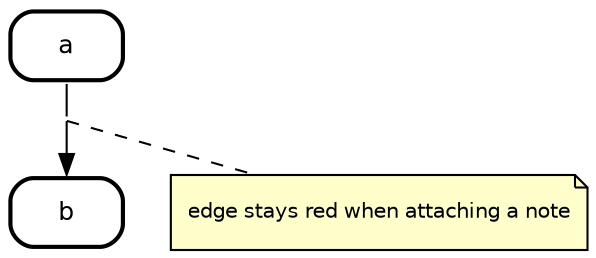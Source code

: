 digraph "state transitions" {
  fontname="Helvetica" fontsize=12 penwidth=2.0 splines=true ordering=out compound=true overlap=scale nodesep=0.3 ranksep=0.1
  node [shape=plaintext style=filled fillcolor="#FFFFFF01" fontname=Helvetica fontsize=12 penwidth=2.0]
  edge [fontname=Helvetica fontsize=10]

    "a" [margin=0 class="state regular" color="black" label= <
      <table align="center" cellborder="0" border="2" style="rounded" width="48">
        <tr><td width="48" cellpadding="7">a</td></tr>
      </table>
    >]
    "b" [margin=0 class="state regular" color="black" label= <
      <table align="center" cellborder="0" border="2" style="rounded" width="48">
        <tr><td width="48" cellpadding="7">b</td></tr>
      </table>
    >]

      "i_note_tr_a_b_1" [shape=point style=invis margin=0 width=0 height=0 fixedsize=true]
      "a" -> "i_note_tr_a_b_1" [arrowhead=none color="note_tr_a_b_1"]
      "i_note_tr_a_b_1" -> "b" [label="    \l" color="note_tr_a_b_1" fontcolor="note_tr_a_b_1"]
      "i_note_tr_a_b_1" -> "note_tr_a_b_1" [style=dashed arrowtail=none arrowhead=none weight=0]
      "note_tr_a_b_1" [label="edge stays red when attaching a note\l" shape=note fontsize=10 color=black fontcolor=black fillcolor="#ffffcc" penwidth=1.0]
}
